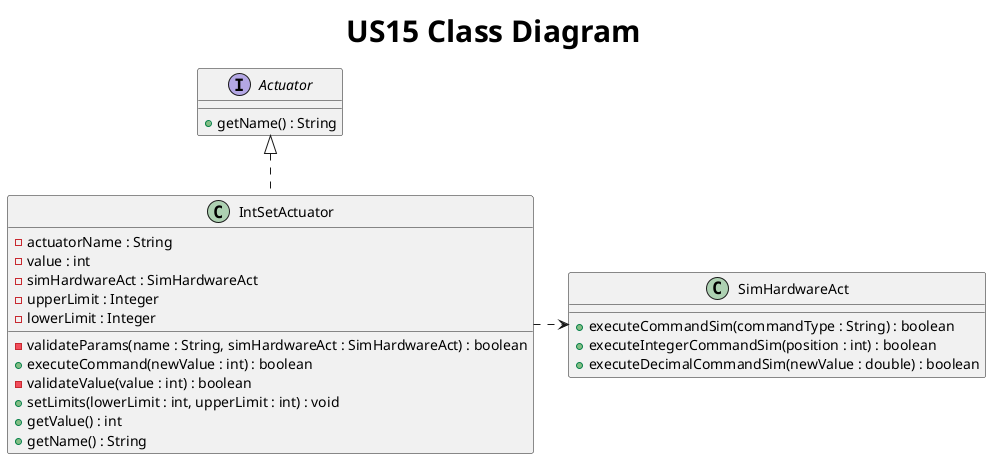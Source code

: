 @startuml
title <size: 30> US15 Class Diagram

interface Actuator {
    + getName() : String
}

class SimHardwareAct {
     + executeCommandSim(commandType : String) : boolean
     + executeIntegerCommandSim(position : int) : boolean
     + executeDecimalCommandSim(newValue : double) : boolean
}

class IntSetActuator {
    - actuatorName : String
    - value : int
    - simHardwareAct : SimHardwareAct
    - upperLimit : Integer
    - lowerLimit : Integer

    - validateParams(name : String, simHardwareAct : SimHardwareAct) : boolean
    + executeCommand(newValue : int) : boolean
    - validateValue(value : int) : boolean
    + setLimits(lowerLimit : int, upperLimit : int) : void
    + getValue() : int
    + getName() : String
}

Actuator <|.. IntSetActuator
IntSetActuator .right.> SimHardwareAct

@enduml
